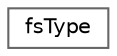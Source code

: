 digraph "Graphical Class Hierarchy"
{
 // LATEX_PDF_SIZE
  bgcolor="transparent";
  edge [fontname=Helvetica,fontsize=10,labelfontname=Helvetica,labelfontsize=10];
  node [fontname=Helvetica,fontsize=10,shape=box,height=0.2,width=0.4];
  rankdir="LR";
  Node0 [id="Node000000",label="fsType",height=0.2,width=0.4,color="grey40", fillcolor="white", style="filled",URL="$classfs_type.html",tooltip="Function spaces (basis) type."];
}
